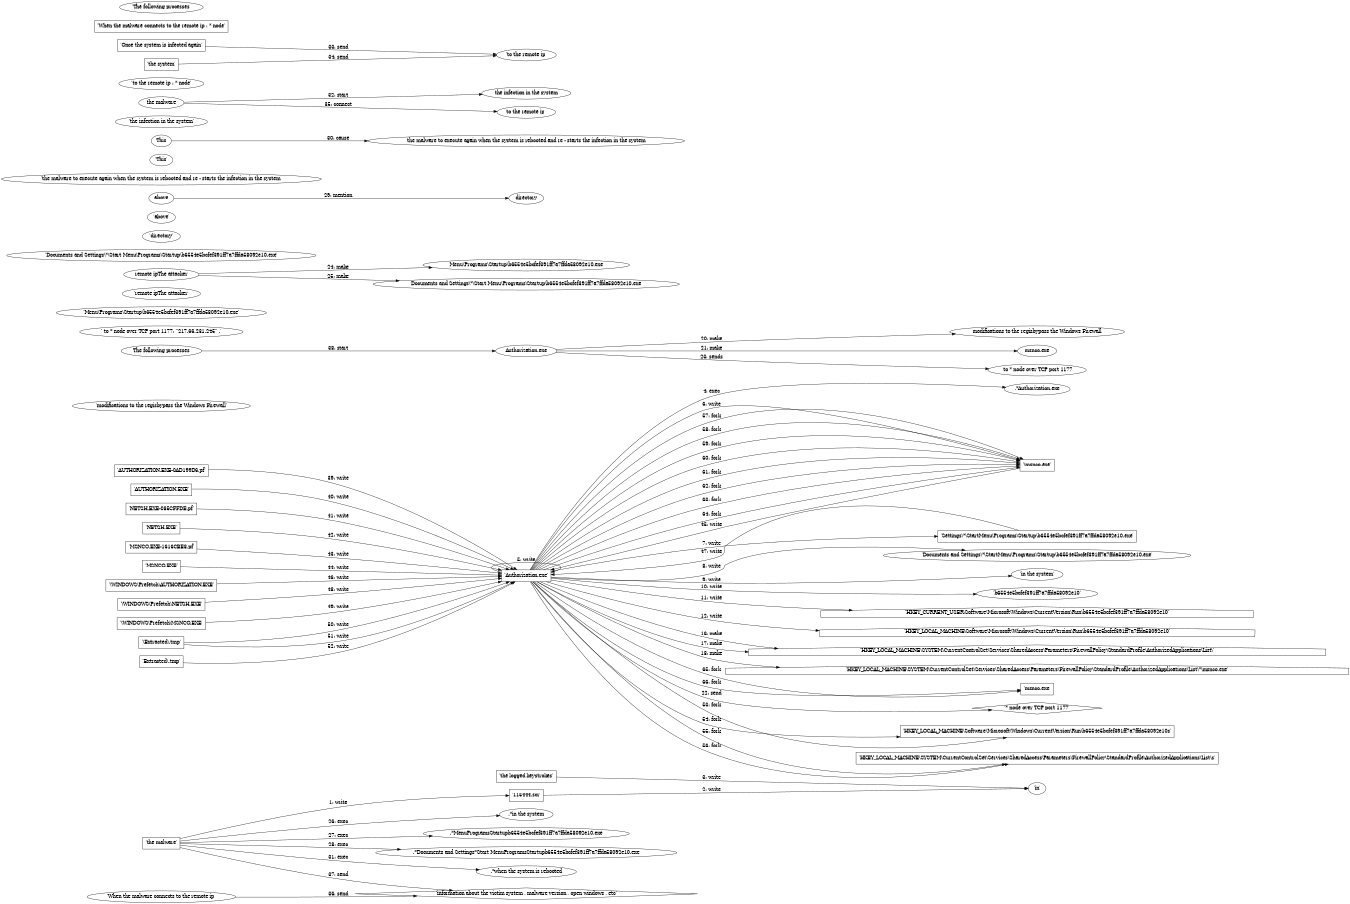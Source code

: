 digraph "njRAT.dot" {
rankdir="LR"
size="9"
fixedsize="false"
splines="true"
nodesep=0.3
ranksep=0
fontsize=10
overlap="scalexy"
engine= "neato"
	"'115444.scr'" [node_type=file shape=ellipse]
	"'the malware'" [node_type=Process shape=box]
	"'the malware'" -> "'115444.scr'" [label="1: write"]
	"'in'" [node_type=file shape=ellipse]
	"'115444.scr'" [node_type=Process shape=box]
	"'115444.scr'" -> "'in'" [label="2: write"]
	"'in'" [node_type=file shape=ellipse]
	"'the logged keystrokes'" [node_type=Process shape=box]
	"'the logged keystrokes'" -> "'in'" [label="3: write"]
	"'Authorization.exe'" [node_type=Process shape=box]
	".*\Authorization.exe" [node_type=File shape=ellipse]
	"'Authorization.exe'" -> ".*\Authorization.exe" [label="4: exec"]
	"'Authorization.exe'" [node_type=file shape=ellipse]
	"'Authorization.exe'" [node_type=Process shape=box]
	"'Authorization.exe'" -> "'Authorization.exe'" [label="5: write"]
	"'\\msnco.exe'" [node_type=file shape=ellipse]
	"'Authorization.exe'" [node_type=Process shape=box]
	"'Authorization.exe'" -> "'\\msnco.exe'" [label="6: write"]
	"'Settings\\*\\StartMenu\\Programs\\Startup\\b6554e5bcfef391ff7a7ffda58092e10.exe'" [node_type=file shape=ellipse]
	"'Authorization.exe'" [node_type=Process shape=box]
	"'Authorization.exe'" -> "'Settings\\*\\StartMenu\\Programs\\Startup\\b6554e5bcfef391ff7a7ffda58092e10.exe'" [label="7: write"]
	"'Documents and Settings\\*\\StartMenu\\Programs\\Startup\\b6554e5bcfef391ff7a7ffda58092e10.exe'" [node_type=file shape=ellipse]
	"'Authorization.exe'" [node_type=Process shape=box]
	"'Authorization.exe'" -> "'Documents and Settings\\*\\StartMenu\\Programs\\Startup\\b6554e5bcfef391ff7a7ffda58092e10.exe'" [label="8: write"]
	"'in the system'" [node_type=file shape=ellipse]
	"'Authorization.exe'" [node_type=Process shape=box]
	"'Authorization.exe'" -> "'in the system'" [label="9: write"]
	"'b6554e5bcfef391ff7a7ffda58092e10'" [node_type=file shape=ellipse]
	"'Authorization.exe'" [node_type=Process shape=box]
	"'Authorization.exe'" -> "'b6554e5bcfef391ff7a7ffda58092e10'" [label="10: write"]
	"'HKEY_CURRENT_USER\\Software\\Microsoft\\Windows\\CurrentVersion\\Run\\b6554e5bcfef391ff7a7ffda58092e10'" [node_type=registry shape=house]
	"'Authorization.exe'" [node_type=Process shape=box]
	"'Authorization.exe'" -> "'HKEY_CURRENT_USER\\Software\\Microsoft\\Windows\\CurrentVersion\\Run\\b6554e5bcfef391ff7a7ffda58092e10'" [label="11: write"]
	"'HKEY_LOCAL_MACHINE\\Software\\Microsoft\\Windows\\CurrentVersion\\Run\\b6554e5bcfef391ff7a7ffda58092e10'" [node_type=registry shape=house]
	"'Authorization.exe'" [node_type=Process shape=box]
	"'Authorization.exe'" -> "'HKEY_LOCAL_MACHINE\\Software\\Microsoft\\Windows\\CurrentVersion\\Run\\b6554e5bcfef391ff7a7ffda58092e10'" [label="12: write"]
	"'HKEY_LOCAL_MACHINE\\SYSTEM\\CurrentControlSet\\Services\\SharedAccess\\Parameters\\FirewallPolicy\\StandardProfile\\AuthorizedApplications\\List\\'" [node_type=registry shape=house]
	"'Authorization.exe'" [node_type=Process shape=box]
	"'Authorization.exe'" -> "'HKEY_LOCAL_MACHINE\\SYSTEM\\CurrentControlSet\\Services\\SharedAccess\\Parameters\\FirewallPolicy\\StandardProfile\\AuthorizedApplications\\List\\'" [label="16: make"]
	"'HKEY_LOCAL_MACHINE\\SYSTEM\\CurrentControlSet\\Services\\SharedAccess\\Parameters\\FirewallPolicy\\StandardProfile\\AuthorizedApplications\\List\\'" [node_type=registry shape=house]
	"'Authorization.exe'" [node_type=Process shape=box]
	"'Authorization.exe'" -> "'HKEY_LOCAL_MACHINE\\SYSTEM\\CurrentControlSet\\Services\\SharedAccess\\Parameters\\FirewallPolicy\\StandardProfile\\AuthorizedApplications\\List\\'" [label="17: make"]
	"'HKEY_LOCAL_MACHINE\\SYSTEM\\CurrentControlSet\\Services\\SharedAccess\\Parameters\\FirewallPolicy\\StandardProfile\\AuthorizedApplications\\List\\*\\msnco.exe'" [node_type=registry shape=house]
	"'Authorization.exe'" [node_type=Process shape=box]
	"'Authorization.exe'" -> "'HKEY_LOCAL_MACHINE\\SYSTEM\\CurrentControlSet\\Services\\SharedAccess\\Parameters\\FirewallPolicy\\StandardProfile\\AuthorizedApplications\\List\\*\\msnco.exe'" [label="18: make"]
	"'modifications to the regisbypass the Windows Firewall'" [node_type=file shape=ellipse]
	"'Authorization.exe'" [node_type=file shape=ellipse]
	"Authorization.exe" -> "modifications to the regisbypass the Windows Firewall" [label="20: make"]
	"'msnco.exe'" [node_type=file shape=ellipse]
	"'Authorization.exe'" [node_type=file shape=ellipse]
	"Authorization.exe" -> "msnco.exe" [label="21: make"]
	"'* node over TCP port 1177'" [shape=diamond]
	"'Authorization.exe'" [shape=box]
	"'Authorization.exe'" -> "'* node over TCP port 1177'" [label="22: send"]
	"' to * node over TCP port 1177: \"217.66.231.245\" .'" [node_type=file shape=ellipse]
	"'Authorization.exe'" [node_type=file shape=ellipse]
	"Authorization.exe" -> " to * node over TCP port 1177":" \"217.66.231.245\" ." [label="23: sends"]
	"'Menu\\Programs\\Startup\\b6554e5bcfef391ff7a7ffda58092e10.exe'" [node_type=file shape=ellipse]
	"'remote ipThe attacker'" [node_type=file shape=ellipse]
	"remote ipThe attacker" -> "Menu\\Programs\\Startup\\b6554e5bcfef391ff7a7ffda58092e10.exe" [label="24: make"]
	"'Documents and Settings\\*\\Start Menu\\Programs\\Startup\\b6554e5bcfef391ff7a7ffda58092e10.exe'" [node_type=file shape=ellipse]
	"'remote ipThe attacker'" [node_type=file shape=ellipse]
	"remote ipThe attacker" -> "Documents and Settings\\*\\Start Menu\\Programs\\Startup\\b6554e5bcfef391ff7a7ffda58092e10.exe" [label="25: make"]
	"'the malware'" [node_type=Process shape=box]
	".*\in the system" [node_type=File shape=ellipse]
	"'the malware'" -> ".*\in the system" [label="26: exec"]
	"'the malware'" [node_type=Process shape=box]
	".*\Menu\Programs\Startup\b6554e5bcfef391ff7a7ffda58092e10.exe" [node_type=File shape=ellipse]
	"'the malware'" -> ".*\Menu\Programs\Startup\b6554e5bcfef391ff7a7ffda58092e10.exe" [label="27: exec"]
	"'the malware'" [node_type=Process shape=box]
	".*\Documents and Settings\*\Start Menu\Programs\Startup\b6554e5bcfef391ff7a7ffda58092e10.exe" [node_type=File shape=ellipse]
	"'the malware'" -> ".*\Documents and Settings\*\Start Menu\Programs\Startup\b6554e5bcfef391ff7a7ffda58092e10.exe" [label="28: exec"]
	"'directory'" [node_type=file shape=ellipse]
	"'above'" [node_type=file shape=ellipse]
	above -> directory [label="29: mention"]
	"'the malware to execute again when the system is rebooted and re - starts the infection in the system'" [node_type=file shape=ellipse]
	"'This'" [node_type=file shape=ellipse]
	This -> "the malware to execute again when the system is rebooted and re - starts the infection in the system" [label="30: cause"]
	"'the malware'" [node_type=Process shape=box]
	".*\when the system is rebooted" [node_type=File shape=ellipse]
	"'the malware'" -> ".*\when the system is rebooted" [label="31: exec"]
	"'the infection in the system'" [node_type=file shape=ellipse]
	"'the malware'" [node_type=file shape=ellipse]
	"the malware" -> "the infection in the system" [label="32: start"]
	"'to the remote ip : * node'" [shape=diamond]
	"'Once the system is infected again'" [shape=box]
	"'Once the system is infected again'" -> "'to the remote ip ":" * node'" [label="33: send"]
	"'to the remote ip : * node'" [shape=diamond]
	"'the system'" [shape=box]
	"'the system'" -> "'to the remote ip ":" * node'" [label="34: send"]
	"'to the remote ip : * node'" [node_type=file shape=ellipse]
	"'the malware'" [node_type=file shape=ellipse]
	"the malware" -> "to the remote ip ":" * node" [label="35: connect"]
	"'information about the victim system , malware version , open windows , etc'" [shape=diamond]
	"'When the malware connects to the remote ip : * node'" [shape=box]
	"'When the malware connects to the remote ip ":" * node'" -> "'information about the victim system , malware version , open windows , etc'" [label="36: send"]
	"'information about the victim system , malware version , open windows , etc'" [shape=diamond]
	"'the malware'" [shape=box]
	"'the malware'" -> "'information about the victim system , malware version , open windows , etc'" [label="37: send"]
	"'Authorization.exe'" [node_type=file shape=ellipse]
	"'The following processes'" [node_type=file shape=ellipse]
	"The following processes" -> "Authorization.exe" [label="38: start"]
	"'Authorization.exe'" [node_type=file shape=ellipse]
	"'AUTHORIZATION.EXE-0AD199D6.pf'" [node_type=Process shape=box]
	"'AUTHORIZATION.EXE-0AD199D6.pf'" -> "'Authorization.exe'" [label="39: write"]
	"'Authorization.exe'" [node_type=file shape=ellipse]
	"'AUTHORIZATION.EXE'" [node_type=Process shape=box]
	"'AUTHORIZATION.EXE'" -> "'Authorization.exe'" [label="40: write"]
	"'Authorization.exe'" [node_type=file shape=ellipse]
	"'NETSH.EXE-085CFFDE.pf'" [node_type=Process shape=box]
	"'NETSH.EXE-085CFFDE.pf'" -> "'Authorization.exe'" [label="41: write"]
	"'Authorization.exe'" [node_type=file shape=ellipse]
	"'NETSH.EXE'" [node_type=Process shape=box]
	"'NETSH.EXE'" -> "'Authorization.exe'" [label="42: write"]
	"'Authorization.exe'" [node_type=file shape=ellipse]
	"'MSNCO.EXE-1616CBE8.pf'" [node_type=Process shape=box]
	"'MSNCO.EXE-1616CBE8.pf'" -> "'Authorization.exe'" [label="43: write"]
	"'Authorization.exe'" [node_type=file shape=ellipse]
	"'MSNCO.EXE'" [node_type=Process shape=box]
	"'MSNCO.EXE'" -> "'Authorization.exe'" [label="44: write"]
	"'Authorization.exe'" [node_type=file shape=ellipse]
	"'\\msnco.exe'" [node_type=Process shape=box]
	"'\\msnco.exe'" -> "'Authorization.exe'" [label="45: write"]
	"'Authorization.exe'" [node_type=file shape=ellipse]
	"'\\WINDOWS\\Prefetch\\AUTHORIZATION.EXE'" [node_type=Process shape=box]
	"'\\WINDOWS\\Prefetch\\AUTHORIZATION.EXE'" -> "'Authorization.exe'" [label="46: write"]
	"'Authorization.exe'" [node_type=file shape=ellipse]
	"'Settings\\*\\StartMenu\\Programs\\Startup\\b6554e5bcfef391ff7a7ffda58092e10.exe'" [node_type=Process shape=box]
	"'Settings\\*\\StartMenu\\Programs\\Startup\\b6554e5bcfef391ff7a7ffda58092e10.exe'" -> "'Authorization.exe'" [label="47: write"]
	"'Authorization.exe'" [node_type=file shape=ellipse]
	"'\\WINDOWS\\Prefetch\\NETSH.EXE'" [node_type=Process shape=box]
	"'\\WINDOWS\\Prefetch\\NETSH.EXE'" -> "'Authorization.exe'" [label="48: write"]
	"'Authorization.exe'" [node_type=file shape=ellipse]
	"'\\WINDOWS\\Prefetch\\MSNCO.EXE'" [node_type=Process shape=box]
	"'\\WINDOWS\\Prefetch\\MSNCO.EXE'" -> "'Authorization.exe'" [label="49: write"]
	"'Authorization.exe'" [node_type=file shape=ellipse]
	"'\\Extracted\\.tmp'" [node_type=Process shape=box]
	"'\\Extracted\\.tmp'" -> "'Authorization.exe'" [label="50: write"]
	"'Authorization.exe'" [node_type=file shape=ellipse]
	"'\\Extracted\\.tmp'" [node_type=Process shape=box]
	"'\\Extracted\\.tmp'" -> "'Authorization.exe'" [label="51: write"]
	"'Authorization.exe'" [node_type=file shape=ellipse]
	"'Extracted\\.tmp'" [node_type=Process shape=box]
	"'Extracted\\.tmp'" -> "'Authorization.exe'" [label="52: write"]
	"'Authorization.exe'" [node_type=Process shape=box]
	"'HKEY_LOCAL_MACHINE\\Software\\Microsoft\\Windows\\CurrentVersion\\Run\\b6554e5bcfef391ff7a7ffda58092e10s'" [node_type=Process shape=box]
	"'Authorization.exe'" -> "'HKEY_LOCAL_MACHINE\\Software\\Microsoft\\Windows\\CurrentVersion\\Run\\b6554e5bcfef391ff7a7ffda58092e10s'" [label="53: fork"]
	"'Authorization.exe'" [node_type=Process shape=box]
	"'HKEY_LOCAL_MACHINE\\Software\\Microsoft\\Windows\\CurrentVersion\\Run\\b6554e5bcfef391ff7a7ffda58092e10s'" [node_type=Process shape=box]
	"'Authorization.exe'" -> "'HKEY_LOCAL_MACHINE\\Software\\Microsoft\\Windows\\CurrentVersion\\Run\\b6554e5bcfef391ff7a7ffda58092e10s'" [label="54: fork"]
	"'Authorization.exe'" [node_type=Process shape=box]
	"'HKEY_LOCAL_MACHINE\\SYSTEM\\CurrentControlSet\\Services\\SharedAccess\\Parameters\\FirewallPolicy\\StandardProfile\\AuthorizedApplications\\List\\s'" [node_type=Process shape=box]
	"'Authorization.exe'" -> "'HKEY_LOCAL_MACHINE\\SYSTEM\\CurrentControlSet\\Services\\SharedAccess\\Parameters\\FirewallPolicy\\StandardProfile\\AuthorizedApplications\\List\\s'" [label="55: fork"]
	"'Authorization.exe'" [node_type=Process shape=box]
	"'HKEY_LOCAL_MACHINE\\SYSTEM\\CurrentControlSet\\Services\\SharedAccess\\Parameters\\FirewallPolicy\\StandardProfile\\AuthorizedApplications\\List\\s'" [node_type=Process shape=box]
	"'Authorization.exe'" -> "'HKEY_LOCAL_MACHINE\\SYSTEM\\CurrentControlSet\\Services\\SharedAccess\\Parameters\\FirewallPolicy\\StandardProfile\\AuthorizedApplications\\List\\s'" [label="56: fork"]
	"'Authorization.exe'" [node_type=Process shape=box]
	"'\\msnco.exe'" [node_type=Process shape=box]
	"'Authorization.exe'" -> "'\\msnco.exe'" [label="57: fork"]
	"'Authorization.exe'" [node_type=Process shape=box]
	"'\\msnco.exe'" [node_type=Process shape=box]
	"'Authorization.exe'" -> "'\\msnco.exe'" [label="58: fork"]
	"'Authorization.exe'" [node_type=Process shape=box]
	"'\\msnco.exe'" [node_type=Process shape=box]
	"'Authorization.exe'" -> "'\\msnco.exe'" [label="59: fork"]
	"'Authorization.exe'" [node_type=Process shape=box]
	"'\\msnco.exe'" [node_type=Process shape=box]
	"'Authorization.exe'" -> "'\\msnco.exe'" [label="60: fork"]
	"'Authorization.exe'" [node_type=Process shape=box]
	"'\\msnco.exe'" [node_type=Process shape=box]
	"'Authorization.exe'" -> "'\\msnco.exe'" [label="61: fork"]
	"'Authorization.exe'" [node_type=Process shape=box]
	"'\\msnco.exe'" [node_type=Process shape=box]
	"'Authorization.exe'" -> "'\\msnco.exe'" [label="62: fork"]
	"'Authorization.exe'" [node_type=Process shape=box]
	"'\\msnco.exe'" [node_type=Process shape=box]
	"'Authorization.exe'" -> "'\\msnco.exe'" [label="63: fork"]
	"'Authorization.exe'" [node_type=Process shape=box]
	"'\\msnco.exe'" [node_type=Process shape=box]
	"'Authorization.exe'" -> "'\\msnco.exe'" [label="64: fork"]
	"'Authorization.exe'" [node_type=Process shape=box]
	"'msnco.exe'" [node_type=Process shape=box]
	"'Authorization.exe'" -> "'msnco.exe'" [label="65: fork"]
	"'Authorization.exe'" [node_type=Process shape=box]
	"'msnco.exe'" [node_type=Process shape=box]
	"'Authorization.exe'" -> "'msnco.exe'" [label="66: fork"]
}
